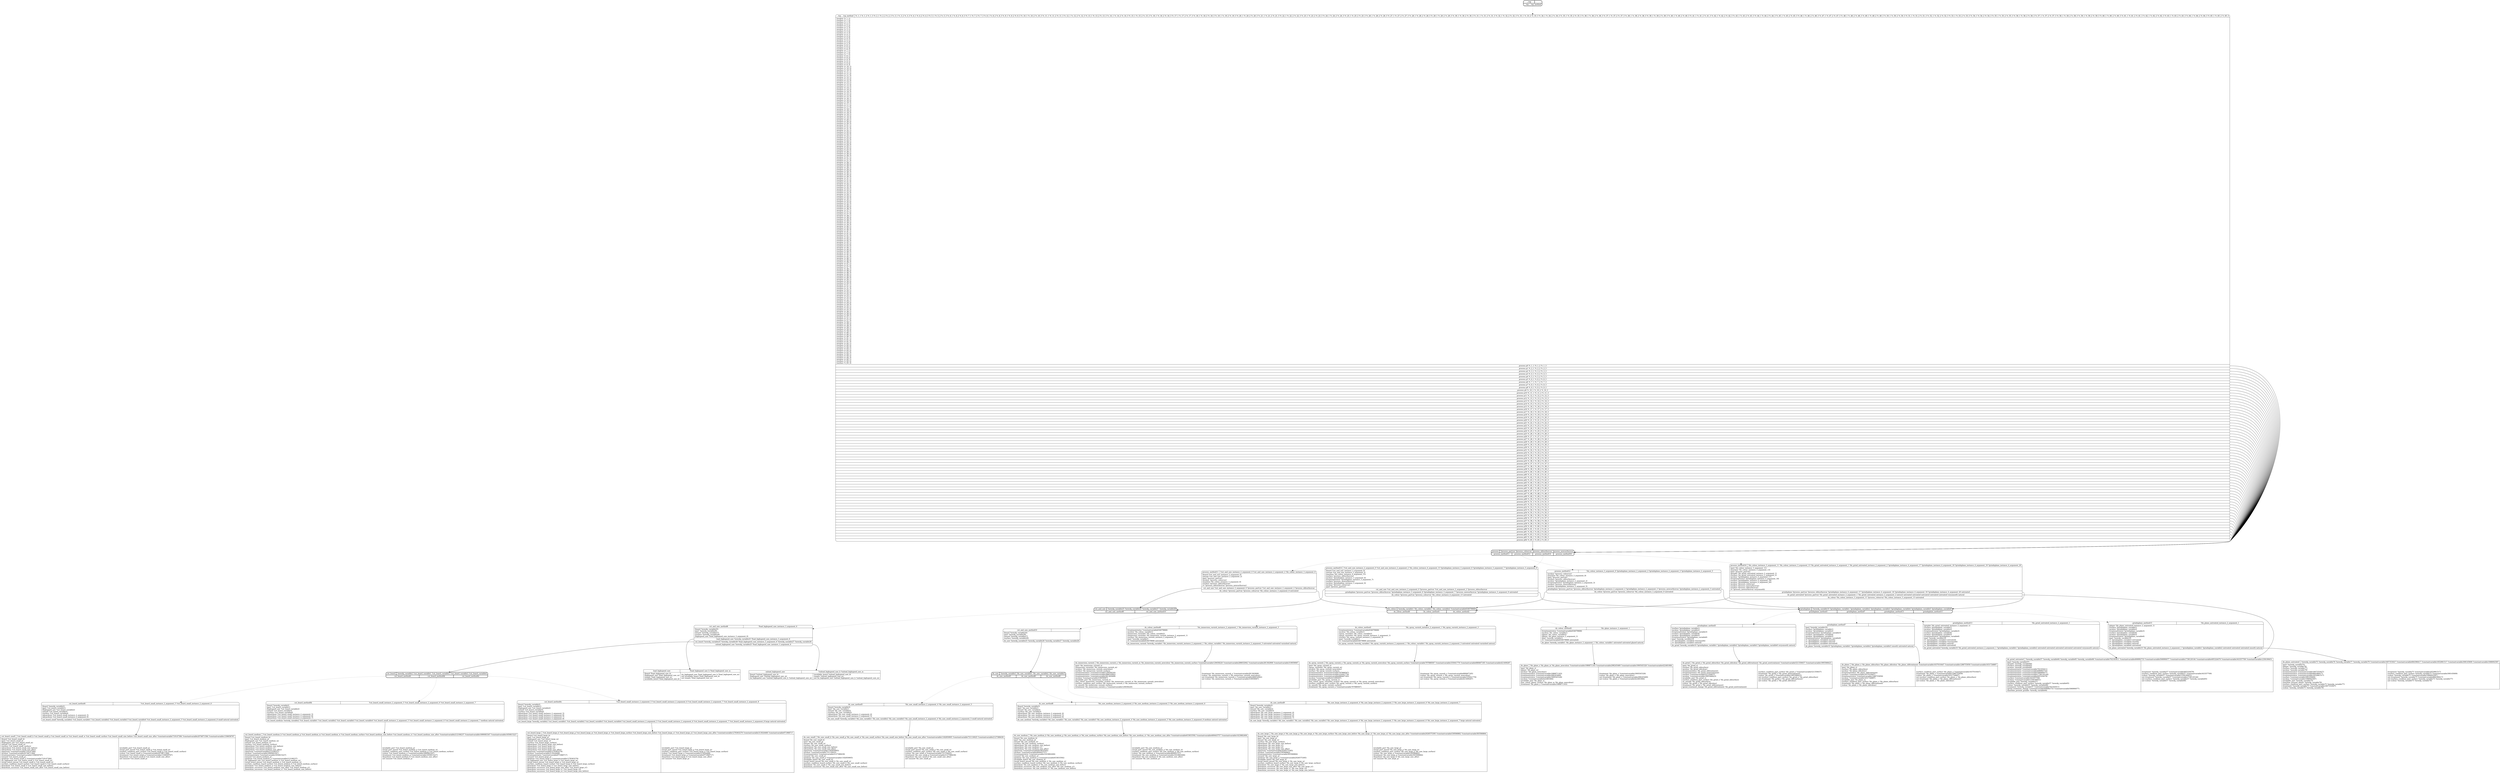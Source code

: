 // Generated by Hype
digraph "woodworking_legal_fewer_htn_groundings" {
  nodesep=1
  ranksep=1
  // Operators
  node [shape=record]
  "cut_board_large" [
    label="{{\N|?cut_board_large_b ?cut_board_large_p ?cut_board_large_m ?cut_board_large_w ?cut_board_large_surface ?cut_board_large_size_before ?cut_board_large_s1 ?cut_board_large_s2 ?cut_board_large_size_after ?constantvariable1278363279 ?constantvariable313024468 ?constantvariable971968717}|{(board ?cut_board_large_b)\l(part ?cut_board_large_p)\l(highspeed_saw ?cut_board_large_m)\l(awood ?cut_board_large_w)\l(surface ?cut_board_large_surface)\l(aboardsize ?cut_board_large_size_before)\l(aboardsize ?cut_board_large_s1)\l(aboardsize ?cut_board_large_s2)\l(aboardsize ?cut_board_large_size_after)\l(apartsize ?constantvariable1278363279)\l(acolour ?constantvariable313024468)\l(treatmentstatus ?constantvariable971968717)\l(unused ?cut_board_large_p)\l(goalsize ?cut_board_large_p ?constantvariable1278363279)\l(in_highspeed_saw ?cut_board_large_b ?cut_board_large_m)\l(wood_board_awood ?cut_board_large_b ?cut_board_large_w)\l(surface_condition_board_surface ?cut_board_large_b ?cut_board_large_surface)\l(boardsize ?cut_board_large_b ?cut_board_large_size_before)\l(boardsize_successor ?cut_board_large_size_after ?cut_board_large_s1)\l(boardsize_successor ?cut_board_large_s1 ?cut_board_large_s2)\l(boardsize_successor ?cut_board_large_s2 ?cut_board_large_size_before)\l|(available_part ?cut_board_large_p)\l(wood_part_awood ?cut_board_large_p ?cut_board_large_w)\l(surface_condition_part_surface ?cut_board_large_p ?cut_board_large_surface)\l(colour ?cut_board_large_p ?constantvariable313024468)\l(treatment ?cut_board_large_p ?constantvariable971968717)\l(boardsize ?cut_board_large_b ?cut_board_large_size_after)\lnot (unused ?cut_board_large_p)\l}}"
  ]
  "cut_board_medium" [
    label="{{\N|?cut_board_medium_b ?cut_board_medium_p ?cut_board_medium_m ?cut_board_medium_w ?cut_board_medium_surface ?cut_board_medium_size_before ?cut_board_medium_s1 ?cut_board_medium_size_after ?constantvariable212106237 ?constantvariable1690083347 ?constantvariable1650815227}|{(board ?cut_board_medium_b)\l(part ?cut_board_medium_p)\l(highspeed_saw ?cut_board_medium_m)\l(awood ?cut_board_medium_w)\l(surface ?cut_board_medium_surface)\l(aboardsize ?cut_board_medium_size_before)\l(aboardsize ?cut_board_medium_s1)\l(aboardsize ?cut_board_medium_size_after)\l(apartsize ?constantvariable212106237)\l(acolour ?constantvariable1690083347)\l(treatmentstatus ?constantvariable1650815227)\l(unused ?cut_board_medium_p)\l(goalsize ?cut_board_medium_p ?constantvariable212106237)\l(in_highspeed_saw ?cut_board_medium_b ?cut_board_medium_m)\l(wood_board_awood ?cut_board_medium_b ?cut_board_medium_w)\l(surface_condition_board_surface ?cut_board_medium_b ?cut_board_medium_surface)\l(boardsize ?cut_board_medium_b ?cut_board_medium_size_before)\l(boardsize_successor ?cut_board_medium_size_after ?cut_board_medium_s1)\l(boardsize_successor ?cut_board_medium_s1 ?cut_board_medium_size_before)\l|(available_part ?cut_board_medium_p)\l(wood_part_awood ?cut_board_medium_p ?cut_board_medium_w)\l(surface_condition_part_surface ?cut_board_medium_p ?cut_board_medium_surface)\l(colour ?cut_board_medium_p ?constantvariable1690083347)\l(treatment ?cut_board_medium_p ?constantvariable1650815227)\l(boardsize ?cut_board_medium_b ?cut_board_medium_size_after)\lnot (unused ?cut_board_medium_p)\l}}"
  ]
  "cut_board_small" [
    label="{{\N|?cut_board_small_b ?cut_board_small_p ?cut_board_small_m ?cut_board_small_w ?cut_board_small_surface ?cut_board_small_size_before ?cut_board_small_size_after ?constantvariable719147384 ?constantvariable2074871584 ?constantvariable1336658767}|{(board ?cut_board_small_b)\l(part ?cut_board_small_p)\l(highspeed_saw ?cut_board_small_m)\l(awood ?cut_board_small_w)\l(surface ?cut_board_small_surface)\l(aboardsize ?cut_board_small_size_before)\l(aboardsize ?cut_board_small_size_after)\l(apartsize ?constantvariable719147384)\l(acolour ?constantvariable2074871584)\l(treatmentstatus ?constantvariable1336658767)\l(unused ?cut_board_small_p)\l(goalsize ?cut_board_small_p ?constantvariable719147384)\l(in_highspeed_saw ?cut_board_small_b ?cut_board_small_m)\l(wood_board_awood ?cut_board_small_b ?cut_board_small_w)\l(surface_condition_board_surface ?cut_board_small_b ?cut_board_small_surface)\l(boardsize ?cut_board_small_b ?cut_board_small_size_before)\l(boardsize_successor ?cut_board_small_size_after ?cut_board_small_size_before)\l|(available_part ?cut_board_small_p)\l(wood_part_awood ?cut_board_small_p ?cut_board_small_w)\l(surface_condition_part_surface ?cut_board_small_p ?cut_board_small_surface)\l(colour ?cut_board_small_p ?constantvariable2074871584)\l(treatment ?cut_board_small_p ?constantvariable1336658767)\l(boardsize ?cut_board_small_b ?cut_board_small_size_after)\lnot (unused ?cut_board_small_p)\l}}"
  ]
  "do_glaze" [
    label="{{\N|?do_glaze_x ?do_glaze_m ?do_glaze_newcolour ?constantvariable1086871163 ?constantvariable298245469 ?constantvariable1900545328 ?constantvariable422481684}|{(part ?do_glaze_x)\l(glazer ?do_glaze_m)\l(acolour ?do_glaze_newcolour)\l(treatmentstatus ?constantvariable1086871163)\l(treatmentstatus ?constantvariable298245469)\l(treatmentstatus ?constantvariable1900545328)\l(acolour ?constantvariable422481684)\l(available_part ?do_glaze_x)\l(has_colour_glazer_acolour ?do_glaze_m ?do_glaze_newcolour)\l(treatment ?do_glaze_x ?constantvariable1086871163)\l|(treatment ?do_glaze_x ?constantvariable1900545328)\l(colour ?do_glaze_x ?do_glaze_newcolour)\lnot (treatment ?do_glaze_x ?constantvariable298245469)\lnot (colour ?do_glaze_x ?constantvariable422481684)\l}}"
  ]
  "do_grind" [
    label="{{\N|?do_grind_x ?do_grind_oldsurface ?do_grind_oldcolour ?do_grind_oldtreatment ?do_grind_newtreatment ?constantvariable521350637 ?constantvariable1995568423}|{(part ?do_grind_x)\l(surface ?do_grind_oldsurface)\l(acolour ?do_grind_oldcolour)\l(treatmentstatus ?do_grind_oldtreatment)\l(treatmentstatus ?do_grind_newtreatment)\l(surface ?constantvariable521350637)\l(acolour ?constantvariable1995568423)\l(available_part ?do_grind_x)\l(surface_condition_part_surface ?do_grind_x ?do_grind_oldsurface)\l(is_smooth ?do_grind_oldsurface)\l(colour ?do_grind_x ?do_grind_oldcolour)\l(treatment ?do_grind_x ?do_grind_oldtreatment)\l(grind_treatment_change ?do_grind_oldtreatment ?do_grind_newtreatment)\l|(surface_condition_part_surface ?do_grind_x ?constantvariable521350637)\l(treatment ?do_grind_x ?do_grind_newtreatment)\l(colour ?do_grind_x ?constantvariable1995568423)\lnot (surface_condition_part_surface ?do_grind_x ?do_grind_oldsurface)\lnot (treatment ?do_grind_x ?do_grind_oldtreatment)\lnot (colour ?do_grind_x ?do_grind_oldcolour)\l}}"
  ]
  "do_grind_untreated" [
    label="{{\N|?newobj_variable57 ?newobj_variable64 ?newobj_variable65 ?newobj_variable66 ?constantvariable702183411 ?constantvariable406992733 ?constantvariable506990077 ?constantvariable1738120144 ?constantvariable495324479 ?constantvariable343357709 ?constantvariable1258199451}|{(part ?newobj_variable57)\l(grinder ?newobj_variable64)\l(surface ?newobj_variable65)\l(acolour ?newobj_variable66)\l(treatmentstatus ?constantvariable702183411)\l(treatmentstatus ?constantvariable406992733)\l(treatmentstatus ?constantvariable506990077)\l(treatmentstatus ?constantvariable1738120144)\l(treatmentstatus ?constantvariable495324479)\l(surface ?constantvariable343357709)\l(acolour ?constantvariable1258199451)\l(available_part ?newobj_variable57)\l(surface_condition_part_surface ?newobj_variable57 ?newobj_variable65)\l(colour ?newobj_variable57 ?newobj_variable66)\l(treatment ?newobj_variable57 ?constantvariable702183411)\l(grind_treatment_change ?constantvariable406992733 ?constantvariable506990077)\l(machine_present_grinder ?newobj_variable64)\l|(treatment ?newobj_variable57 ?constantvariable495324479)\l(surface_condition_part_surface ?newobj_variable57 ?constantvariable343357709)\l(colour ?newobj_variable57 ?constantvariable1258199451)\lnot (treatment ?newobj_variable57 ?constantvariable1738120144)\lnot (surface_condition_part_surface ?newobj_variable57 ?newobj_variable65)\lnot (colour ?newobj_variable57 ?newobj_variable66)\l}}"
  ]
  "do_immersion_varnish" [
    label="{{\N|?do_immersion_varnish_x ?do_immersion_varnish_m ?do_immersion_varnish_newcolour ?do_immersion_varnish_surface ?constantvariable129458220 ?constantvariable286632942 ?constantvariable281362908 ?constantvariable319059067}|{(part ?do_immersion_varnish_x)\l(immersion_varnisher ?do_immersion_varnish_m)\l(acolour ?do_immersion_varnish_newcolour)\l(surface ?do_immersion_varnish_surface)\l(treatmentstatus ?constantvariable129458220)\l(treatmentstatus ?constantvariable286632942)\l(treatmentstatus ?constantvariable281362908)\l(acolour ?constantvariable319059067)\l(available_part ?do_immersion_varnish_x)\l(has_colour_immersion_varnisher_acolour ?do_immersion_varnish_m ?do_immersion_varnish_newcolour)\l(surface_condition_part_surface ?do_immersion_varnish_x ?do_immersion_varnish_surface)\l(is_smooth ?do_immersion_varnish_surface)\l(treatment ?do_immersion_varnish_x ?constantvariable129458220)\l|(treatment ?do_immersion_varnish_x ?constantvariable281362908)\l(colour ?do_immersion_varnish_x ?do_immersion_varnish_newcolour)\lnot (treatment ?do_immersion_varnish_x ?constantvariable286632942)\lnot (colour ?do_immersion_varnish_x ?constantvariable319059067)\l}}"
  ]
  "do_plane" [
    label="{{\N|?do_plane_x ?do_plane_oldsurface ?do_plane_oldcolour ?do_plane_oldtreatment ?constantvariable1637010447 ?constantvariable1288755959 ?constantvariable1631726897}|{(part ?do_plane_x)\l(surface ?do_plane_oldsurface)\l(acolour ?do_plane_oldcolour)\l(treatmentstatus ?do_plane_oldtreatment)\l(surface ?constantvariable1637010447)\l(treatmentstatus ?constantvariable1288755959)\l(acolour ?constantvariable1631726897)\l(available_part ?do_plane_x)\l(surface_condition_part_surface ?do_plane_x ?do_plane_oldsurface)\l(treatment ?do_plane_x ?do_plane_oldtreatment)\l(colour ?do_plane_x ?do_plane_oldcolour)\l|(surface_condition_part_surface ?do_plane_x ?constantvariable1637010447)\l(treatment ?do_plane_x ?constantvariable1288755959)\l(colour ?do_plane_x ?constantvariable1631726897)\lnot (surface_condition_part_surface ?do_plane_x ?do_plane_oldsurface)\lnot (treatment ?do_plane_x ?do_plane_oldtreatment)\lnot (colour ?do_plane_x ?do_plane_oldcolour)\l}}"
  ]
  "do_plane_untreated" [
    label="{{\N|?newobj_variable75 ?newobj_variable76 ?newobj_variable77 ?newobj_variable79 ?constantvariable1607353027 ?constantvariable684396417 ?constantvariable1652981517 ?constantvariable308145609 ?constantvariable1068002587}|{(part ?newobj_variable75)\l(planer ?newobj_variable76)\l(surface ?newobj_variable77)\l(acolour ?newobj_variable79)\l(treatmentstatus ?constantvariable1607353027)\l(treatmentstatus ?constantvariable684396417)\l(treatmentstatus ?constantvariable1652981517)\l(surface ?constantvariable308145609)\l(acolour ?constantvariable1068002587)\l(available_part ?newobj_variable75)\l(machine_present_planer ?newobj_variable76)\l(surface_condition_part_surface ?newobj_variable75 ?newobj_variable77)\l(treatment ?newobj_variable75 ?constantvariable1607353027)\l(colour ?newobj_variable75 ?newobj_variable79)\l|(treatment ?newobj_variable75 ?constantvariable1652981517)\l(surface_condition_part_surface ?newobj_variable75 ?constantvariable308145609)\l(colour ?newobj_variable75 ?constantvariable1068002587)\lnot (treatment ?newobj_variable75 ?constantvariable684396417)\lnot (surface_condition_part_surface ?newobj_variable75 ?newobj_variable77)\lnot (colour ?newobj_variable75 ?newobj_variable79)\l}}"
  ]
  "do_saw_large" [
    label="{{\N|?do_saw_large_b ?do_saw_large_p ?do_saw_large_w ?do_saw_large_surface ?do_saw_large_size_before ?do_saw_large_s1 ?do_saw_large_s2 ?do_saw_large_size_after ?constantvariable2026575395 ?constantvariable539566862 ?constantvariable583566864}|{(board ?do_saw_large_b)\l(part ?do_saw_large_p)\l(awood ?do_saw_large_w)\l(surface ?do_saw_large_surface)\l(aboardsize ?do_saw_large_size_before)\l(aboardsize ?do_saw_large_s1)\l(aboardsize ?do_saw_large_s2)\l(aboardsize ?do_saw_large_size_after)\l(apartsize ?constantvariable2026575395)\l(acolour ?constantvariable539566862)\l(treatmentstatus ?constantvariable583566864)\l(unused ?do_saw_large_p)\l(goalsize ?do_saw_large_p ?constantvariable2026575395)\l(available_board ?do_saw_large_b)\l(wood_board_awood ?do_saw_large_b ?do_saw_large_w)\l(surface_condition_board_surface ?do_saw_large_b ?do_saw_large_surface)\l(boardsize ?do_saw_large_b ?do_saw_large_size_before)\l(boardsize_successor ?do_saw_large_size_after ?do_saw_large_s1)\l(boardsize_successor ?do_saw_large_s1 ?do_saw_large_s2)\l(boardsize_successor ?do_saw_large_s2 ?do_saw_large_size_before)\l|(available_part ?do_saw_large_p)\l(wood_part_awood ?do_saw_large_p ?do_saw_large_w)\l(surface_condition_part_surface ?do_saw_large_p ?do_saw_large_surface)\l(colour ?do_saw_large_p ?constantvariable539566862)\l(treatment ?do_saw_large_p ?constantvariable583566864)\l(boardsize ?do_saw_large_b ?do_saw_large_size_after)\lnot (unused ?do_saw_large_p)\l}}"
  ]
  "do_saw_medium" [
    label="{{\N|?do_saw_medium_b ?do_saw_medium_p ?do_saw_medium_w ?do_saw_medium_surface ?do_saw_medium_size_before ?do_saw_medium_s1 ?do_saw_medium_size_after ?constantvariable633833592 ?constantvariable469443757 ?constantvariable1023882406}|{(board ?do_saw_medium_b)\l(part ?do_saw_medium_p)\l(awood ?do_saw_medium_w)\l(surface ?do_saw_medium_surface)\l(aboardsize ?do_saw_medium_size_before)\l(aboardsize ?do_saw_medium_s1)\l(aboardsize ?do_saw_medium_size_after)\l(apartsize ?constantvariable633833592)\l(acolour ?constantvariable469443757)\l(treatmentstatus ?constantvariable1023882406)\l(unused ?do_saw_medium_p)\l(goalsize ?do_saw_medium_p ?constantvariable633833592)\l(available_board ?do_saw_medium_b)\l(wood_board_awood ?do_saw_medium_b ?do_saw_medium_w)\l(surface_condition_board_surface ?do_saw_medium_b ?do_saw_medium_surface)\l(boardsize ?do_saw_medium_b ?do_saw_medium_size_before)\l(boardsize_successor ?do_saw_medium_size_after ?do_saw_medium_s1)\l(boardsize_successor ?do_saw_medium_s1 ?do_saw_medium_size_before)\l|(available_part ?do_saw_medium_p)\l(wood_part_awood ?do_saw_medium_p ?do_saw_medium_w)\l(surface_condition_part_surface ?do_saw_medium_p ?do_saw_medium_surface)\l(colour ?do_saw_medium_p ?constantvariable469443757)\l(treatment ?do_saw_medium_p ?constantvariable1023882406)\l(boardsize ?do_saw_medium_b ?do_saw_medium_size_after)\lnot (unused ?do_saw_medium_p)\l}}"
  ]
  "do_saw_small" [
    label="{{\N|?do_saw_small_b ?do_saw_small_p ?do_saw_small_w ?do_saw_small_surface ?do_saw_small_size_before ?do_saw_small_size_after ?constantvariable1182850905 ?constantvariable731116025 ?constantvariable2127388439}|{(board ?do_saw_small_b)\l(part ?do_saw_small_p)\l(awood ?do_saw_small_w)\l(surface ?do_saw_small_surface)\l(aboardsize ?do_saw_small_size_before)\l(aboardsize ?do_saw_small_size_after)\l(apartsize ?constantvariable1182850905)\l(acolour ?constantvariable731116025)\l(treatmentstatus ?constantvariable2127388439)\l(unused ?do_saw_small_p)\l(goalsize ?do_saw_small_p ?constantvariable1182850905)\l(available_board ?do_saw_small_b)\l(wood_board_awood ?do_saw_small_b ?do_saw_small_w)\l(surface_condition_board_surface ?do_saw_small_b ?do_saw_small_surface)\l(boardsize ?do_saw_small_b ?do_saw_small_size_before)\l(boardsize_successor ?do_saw_small_size_after ?do_saw_small_size_before)\l|(available_part ?do_saw_small_p)\l(wood_part_awood ?do_saw_small_p ?do_saw_small_w)\l(surface_condition_part_surface ?do_saw_small_p ?do_saw_small_surface)\l(colour ?do_saw_small_p ?constantvariable731116025)\l(treatment ?do_saw_small_p ?constantvariable2127388439)\l(boardsize ?do_saw_small_b ?do_saw_small_size_after)\lnot (unused ?do_saw_small_p)\l}}"
  ]
  "do_spray_varnish" [
    label="{{\N|?do_spray_varnish_x ?do_spray_varnish_m ?do_spray_varnish_newcolour ?do_spray_varnish_surface ?constantvariable797888567 ?constantvariable335041779 ?constantvariable688467185 ?constantvariable421409287}|{(part ?do_spray_varnish_x)\l(spray_varnisher ?do_spray_varnish_m)\l(acolour ?do_spray_varnish_newcolour)\l(surface ?do_spray_varnish_surface)\l(treatmentstatus ?constantvariable797888567)\l(treatmentstatus ?constantvariable335041779)\l(treatmentstatus ?constantvariable688467185)\l(acolour ?constantvariable421409287)\l(available_part ?do_spray_varnish_x)\l(has_colour_spray_varnisher_acolour ?do_spray_varnish_m ?do_spray_varnish_newcolour)\l(surface_condition_part_surface ?do_spray_varnish_x ?do_spray_varnish_surface)\l(is_smooth ?do_spray_varnish_surface)\l(treatment ?do_spray_varnish_x ?constantvariable797888567)\l|(treatment ?do_spray_varnish_x ?constantvariable688467185)\l(colour ?do_spray_varnish_x ?do_spray_varnish_newcolour)\lnot (treatment ?do_spray_varnish_x ?constantvariable335041779)\lnot (colour ?do_spray_varnish_x ?constantvariable421409287)\l}}"
  ]
  "load_highspeed_saw" [
    label="{{\N|?load_highspeed_saw_b ?load_highspeed_saw_m}|{(board ?load_highspeed_saw_b)\l(highspeed_saw ?load_highspeed_saw_m)\l(empty ?load_highspeed_saw_m)\l(available_board ?load_highspeed_saw_b)\l|(in_highspeed_saw ?load_highspeed_saw_b ?load_highspeed_saw_m)\lnot (available_board ?load_highspeed_saw_b)\lnot (empty ?load_highspeed_saw_m)\l}}"
  ]
  "unload_highspeed_saw" [
    label="{{\N|?unload_highspeed_saw_b ?unload_highspeed_saw_m}|{(board ?unload_highspeed_saw_b)\l(highspeed_saw ?unload_highspeed_saw_m)\l(in_highspeed_saw ?unload_highspeed_saw_b ?unload_highspeed_saw_m)\l|(available_board ?unload_highspeed_saw_b)\l(empty ?unload_highspeed_saw_m)\lnot (in_highspeed_saw ?unload_highspeed_saw_b ?unload_highspeed_saw_m)\l}}"
  ]
  // Methods
  node [shape=Mrecord]
  "cut_and_saw" [
    style=bold
    label="{{\N|?newobj_variable25 ?newobj_variable26 ?newobj_variable27 ?newobj_variable28}|{<0>cut_and_saw_method6|<1>cut_and_saw_method10}}"
  ]
  "cut_and_saw_method6" [
    label="{{\N|?load_highspeed_saw_instance_3_argument_6}|(board ?newobj_variable25)\l(part ?newobj_variable26)\l(awood ?newobj_variable27)\l(surface ?newobj_variable28)\l(highspeed_saw ?load_highspeed_saw_instance_3_argument_6)\l|<0>load_highspeed_saw ?newobj_variable25 ?load_highspeed_saw_instance_3_argument_6|<1>cut_board ?newobj_variable25 ?newobj_variable26 ?load_highspeed_saw_instance_3_argument_6 ?newobj_variable27 ?newobj_variable28|<2>unload_highspeed_saw ?newobj_variable25 ?load_highspeed_saw_instance_3_argument_6}"
  ]
  "cut_and_saw":0 -> "cut_and_saw_method6" [style=dotted]
  "cut_and_saw_method6":0 -> "load_highspeed_saw"
  "cut_and_saw_method6":1 -> "cut_board"
  "cut_and_saw_method6":2 -> "unload_highspeed_saw"
  "cut_and_saw_method10" [
    label="{{\N|}|(board ?newobj_variable25)\l(part ?newobj_variable26)\l(awood ?newobj_variable27)\l(surface ?newobj_variable28)\l|<0>do_saw ?newobj_variable25 ?newobj_variable26 ?newobj_variable27 ?newobj_variable28}"
  ]
  "cut_and_saw":1 -> "cut_and_saw_method10" [style=dotted]
  "cut_and_saw_method10":0 -> "do_saw"
  "cut_board" [
    style=bold
    label="{{\N|?newobj_variable2 ?cut_board_variable1 ?cut_board_variable2 ?cut_board_variable3 ?cut_board_variable4}|{<0>cut_board_method4|<1>cut_board_method4b|<2>cut_board_method4c}}"
  ]
  "cut_board_method4" [
    label="{{\N|?cut_board_small_instance_2_argument_5 ?cut_board_small_instance_2_argument_6}|(board ?newobj_variable2)\l(part ?cut_board_variable1)\l(highspeed_saw ?cut_board_variable2)\l(awood ?cut_board_variable3)\l(surface ?cut_board_variable4)\l(aboardsize ?cut_board_small_instance_2_argument_5)\l(aboardsize ?cut_board_small_instance_2_argument_6)\l|<0>cut_board_small ?newobj_variable2 ?cut_board_variable1 ?cut_board_variable2 ?cut_board_variable3 ?cut_board_variable4 ?cut_board_small_instance_2_argument_5 ?cut_board_small_instance_2_argument_6 small natural untreated}"
  ]
  "cut_board":0 -> "cut_board_method4" [style=dotted]
  "cut_board_method4":0 -> "cut_board_small"
  "cut_board_method4b" [
    label="{{\N|?cut_board_small_instance_2_argument_5 ?cut_board_small_instance_2_argument_6 ?cut_board_small_instance_2_argument_7}|(board ?newobj_variable2)\l(part ?cut_board_variable1)\l(highspeed_saw ?cut_board_variable2)\l(awood ?cut_board_variable3)\l(surface ?cut_board_variable4)\l(aboardsize ?cut_board_small_instance_2_argument_5)\l(aboardsize ?cut_board_small_instance_2_argument_6)\l(aboardsize ?cut_board_small_instance_2_argument_7)\l|<0>cut_board_medium ?newobj_variable2 ?cut_board_variable1 ?cut_board_variable2 ?cut_board_variable3 ?cut_board_variable4 ?cut_board_small_instance_2_argument_5 ?cut_board_small_instance_2_argument_6 ?cut_board_small_instance_2_argument_7 medium natural untreated}"
  ]
  "cut_board":1 -> "cut_board_method4b" [style=dotted]
  "cut_board_method4b":0 -> "cut_board_medium"
  "cut_board_method4c" [
    label="{{\N|?cut_board_small_instance_2_argument_5 ?cut_board_small_instance_2_argument_6 ?cut_board_small_instance_2_argument_7 ?cut_board_small_instance_2_argument_8}|(board ?newobj_variable2)\l(part ?cut_board_variable1)\l(highspeed_saw ?cut_board_variable2)\l(awood ?cut_board_variable3)\l(surface ?cut_board_variable4)\l(aboardsize ?cut_board_small_instance_2_argument_5)\l(aboardsize ?cut_board_small_instance_2_argument_6)\l(aboardsize ?cut_board_small_instance_2_argument_7)\l(aboardsize ?cut_board_small_instance_2_argument_8)\l|<0>cut_board_large ?newobj_variable2 ?cut_board_variable1 ?cut_board_variable2 ?cut_board_variable3 ?cut_board_variable4 ?cut_board_small_instance_2_argument_5 ?cut_board_small_instance_2_argument_6 ?cut_board_small_instance_2_argument_7 ?cut_board_small_instance_2_argument_8 large natural untreated}"
  ]
  "cut_board":2 -> "cut_board_method4c" [style=dotted]
  "cut_board_method4c":0 -> "cut_board_large"
  "do_colour" [
    style=bold
    label="{{\N|?newobj_variable1 ?do_colour_variable1 ?do_colour_variable2 ?constantvariable634079668}|{<0>do_colour_method0|<1>do_colour_method1|<2>do_colour_method2}}"
  ]
  "do_colour_method0" [
    label="{{\N|?do_immersion_varnish_instance_2_argument_1 ?do_immersion_varnish_instance_2_argument_3}|(treatmentstatus ?constantvariable634079668)\l(acolour ?do_colour_variable1)\l(immersion_varnisher ?do_colour_variable2)\l(immersion_varnisher ?do_immersion_varnish_instance_2_argument_1)\l(surface ?do_immersion_varnish_instance_2_argument_3)\l(part ?newobj_variable1)\l(= ?constantvariable634079668 untreated)\l|<0>do_immersion_varnish ?newobj_variable1 ?do_immersion_varnish_instance_2_argument_1 ?do_colour_variable1 ?do_immersion_varnish_instance_2_argument_3 untreated untreated varnished natural}"
  ]
  "do_colour":0 -> "do_colour_method0" [style=dotted]
  "do_colour_method0":0 -> "do_immersion_varnish"
  "do_colour_method1" [
    label="{{\N|?do_spray_varnish_instance_2_argument_1 ?do_spray_varnish_instance_2_argument_3}|(treatmentstatus ?constantvariable634079668)\l(acolour ?do_colour_variable1)\l(spray_varnisher ?do_colour_variable2)\l(spray_varnisher ?do_spray_varnish_instance_2_argument_1)\l(surface ?do_spray_varnish_instance_2_argument_3)\l(part ?newobj_variable1)\l(= ?constantvariable634079668 untreated)\l|<0>do_spray_varnish ?newobj_variable1 ?do_spray_varnish_instance_2_argument_1 ?do_colour_variable1 ?do_spray_varnish_instance_2_argument_3 untreated untreated varnished natural}"
  ]
  "do_colour":1 -> "do_colour_method1" [style=dotted]
  "do_colour_method1":0 -> "do_spray_varnish"
  "do_colour_method2" [
    label="{{\N|?do_glaze_instance_2_argument_1}|(treatmentstatus ?constantvariable634079668)\l(acolour ?do_colour_variable1)\l(glazer ?do_colour_variable2)\l(glazer ?do_glaze_instance_2_argument_1)\l(part ?newobj_variable1)\l(= ?constantvariable634079668 untreated)\l|<0>do_glaze ?newobj_variable1 ?do_glaze_instance_2_argument_1 ?do_colour_variable1 untreated untreated glazed natural}"
  ]
  "do_colour":2 -> "do_colour_method2" [style=dotted]
  "do_colour_method2":0 -> "do_glaze"
  "do_saw" [
    style=bold
    label="{{\N|?newobj_variable3 ?do_saw_variable1 ?do_saw_variable2 ?do_saw_variable3}|{<0>do_saw_method5|<1>do_saw_method8|<2>do_saw_method9}}"
  ]
  "do_saw_method5" [
    label="{{\N|?do_saw_small_instance_2_argument_4 ?do_saw_small_instance_2_argument_5}|(board ?newobj_variable3)\l(part ?do_saw_variable1)\l(awood ?do_saw_variable2)\l(surface ?do_saw_variable3)\l(aboardsize ?do_saw_small_instance_2_argument_4)\l(aboardsize ?do_saw_small_instance_2_argument_5)\l|<0>do_saw_small ?newobj_variable3 ?do_saw_variable1 ?do_saw_variable2 ?do_saw_variable3 ?do_saw_small_instance_2_argument_4 ?do_saw_small_instance_2_argument_5 small natural untreated}"
  ]
  "do_saw":0 -> "do_saw_method5" [style=dotted]
  "do_saw_method5":0 -> "do_saw_small"
  "do_saw_method8" [
    label="{{\N|?do_saw_medium_instance_2_argument_4 ?do_saw_medium_instance_2_argument_5 ?do_saw_medium_instance_2_argument_6}|(board ?newobj_variable3)\l(part ?do_saw_variable1)\l(awood ?do_saw_variable2)\l(surface ?do_saw_variable3)\l(aboardsize ?do_saw_medium_instance_2_argument_4)\l(aboardsize ?do_saw_medium_instance_2_argument_5)\l(aboardsize ?do_saw_medium_instance_2_argument_6)\l|<0>do_saw_medium ?newobj_variable3 ?do_saw_variable1 ?do_saw_variable2 ?do_saw_variable3 ?do_saw_medium_instance_2_argument_4 ?do_saw_medium_instance_2_argument_5 ?do_saw_medium_instance_2_argument_6 medium natural untreated}"
  ]
  "do_saw":1 -> "do_saw_method8" [style=dotted]
  "do_saw_method8":0 -> "do_saw_medium"
  "do_saw_method9" [
    label="{{\N|?do_saw_large_instance_2_argument_4 ?do_saw_large_instance_2_argument_5 ?do_saw_large_instance_2_argument_6 ?do_saw_large_instance_2_argument_7}|(board ?newobj_variable3)\l(part ?do_saw_variable1)\l(awood ?do_saw_variable2)\l(surface ?do_saw_variable3)\l(aboardsize ?do_saw_large_instance_2_argument_4)\l(aboardsize ?do_saw_large_instance_2_argument_5)\l(aboardsize ?do_saw_large_instance_2_argument_6)\l(aboardsize ?do_saw_large_instance_2_argument_7)\l|<0>do_saw_large ?newobj_variable3 ?do_saw_variable1 ?do_saw_variable2 ?do_saw_variable3 ?do_saw_large_instance_2_argument_4 ?do_saw_large_instance_2_argument_5 ?do_saw_large_instance_2_argument_6 ?do_saw_large_instance_2_argument_7 large natural untreated}"
  ]
  "do_saw":2 -> "do_saw_method9" [style=dotted]
  "do_saw_method9":0 -> "do_saw_large"
  "grindnplane" [
    style=bold
    label="{{\N|?newobj_variable10 ?grindnplane_variable1 ?grindnplane_variable2 ?grindnplane_variable3 ?grindnplane_variable4 ?grindnplane_variable5 ?grindnplane_variable6}|{<0>grindnplane_method3|<1>grindnplane_method7|<2>grindnplane_method13|<3>grindnplane_method15}}"
  ]
  "grindnplane_method3" [
    label="{{\N|}|(surface ?grindnplane_variable1)\l(acolour ?grindnplane_variable2)\l(treatmentstatus ?grindnplane_variable3)\l(surface ?grindnplane_variable4)\l(acolour ?grindnplane_variable5)\l(treatmentstatus ?grindnplane_variable6)\l(part ?newobj_variable10)\l(= ?grindnplane_variable4 verysmooth)\l(= ?grindnplane_variable5 natural)\l|<0>do_grind ?newobj_variable10 ?grindnplane_variable1 ?grindnplane_variable2 ?grindnplane_variable3 ?grindnplane_variable6 verysmooth natural}"
  ]
  "grindnplane":0 -> "grindnplane_method3" [style=dotted]
  "grindnplane_method3":0 -> "do_grind"
  "grindnplane_method7" [
    label="{{\N|}|(part ?newobj_variable10)\l(surface ?grindnplane_variable1)\l(acolour ?grindnplane_variable2)\l(treatmentstatus ?grindnplane_variable3)\l(surface ?grindnplane_variable4)\l(acolour ?grindnplane_variable5)\l(treatmentstatus ?grindnplane_variable6)\l(= ?grindnplane_variable4 smooth)\l(= ?grindnplane_variable5 natural)\l(= ?grindnplane_variable6 untreated)\l|<0>do_plane ?newobj_variable10 ?grindnplane_variable1 ?grindnplane_variable2 ?grindnplane_variable3 smooth untreated natural}"
  ]
  "grindnplane":1 -> "grindnplane_method7" [style=dotted]
  "grindnplane_method7":0 -> "do_plane"
  "grindnplane_method13" [
    label="{{\N|?do_grind_untreated_instance_2_argument_1}|(grinder ?do_grind_untreated_instance_2_argument_1)\l(surface ?grindnplane_variable1)\l(acolour ?grindnplane_variable2)\l(treatmentstatus ?grindnplane_variable3)\l(surface ?grindnplane_variable4)\l(acolour ?grindnplane_variable5)\l(treatmentstatus ?grindnplane_variable6)\l(part ?newobj_variable10)\l(= ?grindnplane_variable3 untreated)\l(= ?grindnplane_variable4 verysmooth)\l(= ?grindnplane_variable5 natural)\l(= ?grindnplane_variable6 untreated)\l|<0>do_grind_untreated ?newobj_variable10 ?do_grind_untreated_instance_2_argument_1 ?grindnplane_variable1 ?grindnplane_variable2 untreated untreated untreated untreated untreated verysmooth natural}"
  ]
  "grindnplane":2 -> "grindnplane_method13" [style=dotted]
  "grindnplane_method13":0 -> "do_grind_untreated"
  "grindnplane_method15" [
    label="{{\N|?do_plane_untreated_instance_2_argument_1}|(planer ?do_plane_untreated_instance_2_argument_1)\l(surface ?grindnplane_variable1)\l(acolour ?grindnplane_variable2)\l(treatmentstatus ?grindnplane_variable3)\l(surface ?grindnplane_variable4)\l(acolour ?grindnplane_variable5)\l(treatmentstatus ?grindnplane_variable6)\l(part ?newobj_variable10)\l(= ?grindnplane_variable3 untreated)\l(= ?grindnplane_variable4 smooth)\l(= ?grindnplane_variable5 natural)\l(= ?grindnplane_variable6 untreated)\l|<0>do_plane_untreated ?newobj_variable10 ?do_plane_untreated_instance_2_argument_1 ?grindnplane_variable1 ?grindnplane_variable2 untreated untreated untreated smooth natural}"
  ]
  "grindnplane":3 -> "grindnplane_method15" [style=dotted]
  "grindnplane_method15":0 -> "do_plane_untreated"
  "process" [
    style=bold
    label="{{\N|?process_partvar ?process_colourvar ?process_oldsurfacevar ?process_newsurfacevar}|{<0>process_method11|<1>process_method12|<2>process_method14|<3>process_method16}}"
  ]
  "process_method11" [
    label="{{\N|?cut_and_saw_instance_2_argument_0 ?cut_and_saw_instance_2_argument_2 ?do_colour_instance_3_argument_6}|(board ?cut_and_saw_instance_2_argument_0)\l(awood ?cut_and_saw_instance_2_argument_2)\l(part ?process_partvar)\l(acolour ?process_colourvar)\l(machine ?do_colour_instance_3_argument_6)\l(surface ?process_oldsurfacevar)\l(= ?process_oldsurfacevar ?process_newsurfacevar)\l|<0>cut_and_saw ?cut_and_saw_instance_2_argument_0 ?process_partvar ?cut_and_saw_instance_2_argument_2 ?process_oldsurfacevar|<1>do_colour ?process_partvar ?process_colourvar ?do_colour_instance_3_argument_6 untreated}"
  ]
  "process":0 -> "process_method11" [style=dotted]
  "process_method11":0 -> "cut_and_saw"
  "process_method11":1 -> "do_colour"
  "process_method12" [
    label="{{\N|?do_colour_instance_3_argument_9 ?grindnplane_instance_2_argument_2 ?grindnplane_instance_2_argument_3 ?grindnplane_instance_2_argument_5}|(acolour ?process_colourvar)\l(machine ?do_colour_instance_3_argument_9)\l(part ?process_partvar)\l(surface ?process_oldsurfacevar)\l(acolour ?grindnplane_instance_2_argument_2)\l(treatmentstatus ?grindnplane_instance_2_argument_3)\l(surface ?process_newsurfacevar)\l(acolour ?grindnplane_instance_2_argument_5)\l|<0>grindnplane ?process_partvar ?process_oldsurfacevar ?grindnplane_instance_2_argument_2 ?grindnplane_instance_2_argument_3 ?process_newsurfacevar ?grindnplane_instance_2_argument_5 untreated|<1>do_colour ?process_partvar ?process_colourvar ?do_colour_instance_3_argument_9 untreated}"
  ]
  "process":1 -> "process_method12" [style=dotted]
  "process_method12":0 -> "grindnplane"
  "process_method12":1 -> "do_colour"
  "process_method14" [
    label="{{\N|?cut_and_saw_instance_2_argument_0 ?cut_and_saw_instance_2_argument_2 ?do_colour_instance_4_argument_13 ?grindnplane_instance_3_argument_6 ?grindnplane_instance_3_argument_7 ?grindnplane_instance_3_argument_9}|(board ?cut_and_saw_instance_2_argument_0)\l(awood ?cut_and_saw_instance_2_argument_2)\l(machine ?do_colour_instance_4_argument_13)\l(surface ?process_oldsurfacevar)\l(acolour ?grindnplane_instance_3_argument_6)\l(treatmentstatus ?grindnplane_instance_3_argument_7)\l(surface ?process_newsurfacevar)\l(acolour ?grindnplane_instance_3_argument_9)\l(acolour ?process_colourvar)\l(part ?process_partvar)\l|<0>cut_and_saw ?cut_and_saw_instance_2_argument_0 ?process_partvar ?cut_and_saw_instance_2_argument_2 ?process_oldsurfacevar|<1>grindnplane ?process_partvar ?process_oldsurfacevar ?grindnplane_instance_3_argument_6 ?grindnplane_instance_3_argument_7 ?process_newsurfacevar ?grindnplane_instance_3_argument_9 untreated|<2>do_colour ?process_partvar ?process_colourvar ?do_colour_instance_4_argument_13 untreated}"
  ]
  "process":2 -> "process_method14" [style=dotted]
  "process_method14":0 -> "cut_and_saw"
  "process_method14":1 -> "grindnplane"
  "process_method14":2 -> "do_colour"
  "process_method16" [
    label="{{\N|?do_colour_instance_3_argument_11 ?do_colour_instance_3_argument_13 ?do_grind_untreated_instance_2_argument_1 ?do_grind_untreated_instance_2_argument_2 ?grindnplane_instance_4_argument_17 ?grindnplane_instance_4_argument_18 ?grindnplane_instance_4_argument_19 ?grindnplane_instance_4_argument_20}|(part ?do_colour_instance_3_argument_11)\l(machine ?do_colour_instance_3_argument_13)\l(part ?process_partvar)\l(grinder ?do_grind_untreated_instance_2_argument_1)\l(surface ?do_grind_untreated_instance_2_argument_2)\l(acolour ?grindnplane_instance_4_argument_17)\l(treatmentstatus ?grindnplane_instance_4_argument_18)\l(surface ?grindnplane_instance_4_argument_19)\l(acolour ?grindnplane_instance_4_argument_20)\l(acolour ?process_colourvar)\l(surface ?process_newsurfacevar)\l(surface ?process_oldsurfacevar)\l(= ?process_newsurfacevar verysmooth)\l|<0>grindnplane ?process_partvar ?process_oldsurfacevar ?grindnplane_instance_4_argument_17 ?grindnplane_instance_4_argument_18 ?grindnplane_instance_4_argument_19 ?grindnplane_instance_4_argument_20 untreated|<1>do_grind_untreated ?process_partvar ?do_grind_untreated_instance_2_argument_1 ?do_grind_untreated_instance_2_argument_2 natural untreated untreated untreated untreated untreated verysmooth natural|<2>do_colour ?do_colour_instance_3_argument_11 ?process_colourvar ?do_colour_instance_3_argument_13 untreated}"
  ]
  "process":3 -> "process_method16" [style=dotted]
  "process_method16":0 -> "grindnplane"
  "process_method16":1 -> "do_grind_untreated"
  "process_method16":2 -> "do_colour"
  "__top" [
    style=bold
    label="{{\N|}|{<0>__top___top_method}}"
  ]
  "__top___top_method" [
    label="{{\N|?v_1_1 ?v_1_2 ?v_1_3 ?v_2_1 ?v_2_2 ?v_2_3 ?v_3_1 ?v_3_2 ?v_3_3 ?v_4_1 ?v_4_2 ?v_4_3 ?v_5_1 ?v_5_2 ?v_5_3 ?v_6_1 ?v_6_2 ?v_6_3 ?v_7_1 ?v_7_2 ?v_7_3 ?v_8_1 ?v_8_2 ?v_8_3 ?v_9_1 ?v_9_2 ?v_9_3 ?v_10_1 ?v_10_2 ?v_10_3 ?v_11_1 ?v_11_2 ?v_11_3 ?v_12_1 ?v_12_2 ?v_12_3 ?v_13_1 ?v_13_2 ?v_13_3 ?v_14_1 ?v_14_2 ?v_14_3 ?v_15_1 ?v_15_2 ?v_15_3 ?v_16_1 ?v_16_2 ?v_16_3 ?v_17_1 ?v_17_2 ?v_17_3 ?v_18_1 ?v_18_2 ?v_18_3 ?v_19_1 ?v_19_2 ?v_19_3 ?v_20_1 ?v_20_2 ?v_20_3 ?v_21_1 ?v_21_2 ?v_21_3 ?v_22_1 ?v_22_2 ?v_22_3 ?v_23_1 ?v_23_2 ?v_23_3 ?v_24_1 ?v_24_2 ?v_24_3 ?v_25_1 ?v_25_2 ?v_25_3 ?v_26_1 ?v_26_2 ?v_26_3 ?v_27_1 ?v_27_2 ?v_27_3 ?v_28_1 ?v_28_2 ?v_28_3 ?v_29_1 ?v_29_2 ?v_29_3 ?v_30_1 ?v_30_2 ?v_30_3 ?v_31_1 ?v_31_2 ?v_31_3 ?v_32_1 ?v_32_2 ?v_32_3 ?v_33_1 ?v_33_2 ?v_33_3 ?v_34_1 ?v_34_2 ?v_34_3 ?v_35_1 ?v_35_2 ?v_35_3 ?v_36_1 ?v_36_2 ?v_36_3 ?v_37_1 ?v_37_2 ?v_37_3 ?v_38_1 ?v_38_2 ?v_38_3 ?v_39_1 ?v_39_2 ?v_39_3 ?v_40_1 ?v_40_2 ?v_40_3 ?v_41_1 ?v_41_2 ?v_41_3 ?v_42_1 ?v_42_2 ?v_42_3 ?v_43_1 ?v_43_2 ?v_43_3 ?v_44_1 ?v_44_2 ?v_44_3 ?v_45_1 ?v_45_2 ?v_45_3 ?v_46_1 ?v_46_2 ?v_46_3 ?v_47_1 ?v_47_2 ?v_47_3 ?v_48_1 ?v_48_2 ?v_48_3 ?v_49_1 ?v_49_2 ?v_49_3 ?v_50_1 ?v_50_2 ?v_50_3 ?v_51_1 ?v_51_2 ?v_51_3 ?v_52_1 ?v_52_2 ?v_52_3 ?v_53_1 ?v_53_2 ?v_53_3 ?v_54_1 ?v_54_2 ?v_54_3 ?v_55_1 ?v_55_2 ?v_55_3 ?v_56_1 ?v_56_2 ?v_56_3 ?v_57_1 ?v_57_2 ?v_57_3 ?v_58_1 ?v_58_2 ?v_58_3 ?v_59_1 ?v_59_2 ?v_59_3 ?v_60_1 ?v_60_2 ?v_60_3 ?v_61_1 ?v_61_2 ?v_61_3 ?v_62_1 ?v_62_2 ?v_62_3 ?v_63_1 ?v_63_2 ?v_63_3 ?v_64_1 ?v_64_2 ?v_64_3 ?v_65_1 ?v_65_2 ?v_65_3}|(acolour ?v_1_1)\l(surface ?v_1_2)\l(surface ?v_1_3)\l(acolour ?v_2_1)\l(surface ?v_2_2)\l(surface ?v_2_3)\l(acolour ?v_3_1)\l(surface ?v_3_2)\l(surface ?v_3_3)\l(acolour ?v_4_1)\l(surface ?v_4_2)\l(surface ?v_4_3)\l(acolour ?v_5_1)\l(surface ?v_5_2)\l(surface ?v_5_3)\l(acolour ?v_6_1)\l(surface ?v_6_2)\l(surface ?v_6_3)\l(acolour ?v_7_1)\l(surface ?v_7_2)\l(surface ?v_7_3)\l(acolour ?v_8_1)\l(surface ?v_8_2)\l(surface ?v_8_3)\l(acolour ?v_9_1)\l(surface ?v_9_2)\l(surface ?v_9_3)\l(acolour ?v_10_1)\l(surface ?v_10_2)\l(surface ?v_10_3)\l(acolour ?v_11_1)\l(surface ?v_11_2)\l(surface ?v_11_3)\l(acolour ?v_12_1)\l(surface ?v_12_2)\l(surface ?v_12_3)\l(acolour ?v_13_1)\l(surface ?v_13_2)\l(surface ?v_13_3)\l(acolour ?v_14_1)\l(surface ?v_14_2)\l(surface ?v_14_3)\l(acolour ?v_15_1)\l(surface ?v_15_2)\l(surface ?v_15_3)\l(acolour ?v_16_1)\l(surface ?v_16_2)\l(surface ?v_16_3)\l(acolour ?v_17_1)\l(surface ?v_17_2)\l(surface ?v_17_3)\l(acolour ?v_18_1)\l(surface ?v_18_2)\l(surface ?v_18_3)\l(acolour ?v_19_1)\l(surface ?v_19_2)\l(surface ?v_19_3)\l(acolour ?v_20_1)\l(surface ?v_20_2)\l(surface ?v_20_3)\l(acolour ?v_21_1)\l(surface ?v_21_2)\l(surface ?v_21_3)\l(acolour ?v_22_1)\l(surface ?v_22_2)\l(surface ?v_22_3)\l(acolour ?v_23_1)\l(surface ?v_23_2)\l(surface ?v_23_3)\l(acolour ?v_24_1)\l(surface ?v_24_2)\l(surface ?v_24_3)\l(acolour ?v_25_1)\l(surface ?v_25_2)\l(surface ?v_25_3)\l(acolour ?v_26_1)\l(surface ?v_26_2)\l(surface ?v_26_3)\l(acolour ?v_27_1)\l(surface ?v_27_2)\l(surface ?v_27_3)\l(acolour ?v_28_1)\l(surface ?v_28_2)\l(surface ?v_28_3)\l(acolour ?v_29_1)\l(surface ?v_29_2)\l(surface ?v_29_3)\l(acolour ?v_30_1)\l(surface ?v_30_2)\l(surface ?v_30_3)\l(acolour ?v_31_1)\l(surface ?v_31_2)\l(surface ?v_31_3)\l(acolour ?v_32_1)\l(surface ?v_32_2)\l(surface ?v_32_3)\l(acolour ?v_33_1)\l(surface ?v_33_2)\l(surface ?v_33_3)\l(acolour ?v_34_1)\l(surface ?v_34_2)\l(surface ?v_34_3)\l(acolour ?v_35_1)\l(surface ?v_35_2)\l(surface ?v_35_3)\l(acolour ?v_36_1)\l(surface ?v_36_2)\l(surface ?v_36_3)\l(acolour ?v_37_1)\l(surface ?v_37_2)\l(surface ?v_37_3)\l(acolour ?v_38_1)\l(surface ?v_38_2)\l(surface ?v_38_3)\l(acolour ?v_39_1)\l(surface ?v_39_2)\l(surface ?v_39_3)\l(acolour ?v_40_1)\l(surface ?v_40_2)\l(surface ?v_40_3)\l(acolour ?v_41_1)\l(surface ?v_41_2)\l(surface ?v_41_3)\l(acolour ?v_42_1)\l(surface ?v_42_2)\l(surface ?v_42_3)\l(acolour ?v_43_1)\l(surface ?v_43_2)\l(surface ?v_43_3)\l(acolour ?v_44_1)\l(surface ?v_44_2)\l(surface ?v_44_3)\l(acolour ?v_45_1)\l(surface ?v_45_2)\l(surface ?v_45_3)\l(acolour ?v_46_1)\l(surface ?v_46_2)\l(surface ?v_46_3)\l(acolour ?v_47_1)\l(surface ?v_47_2)\l(surface ?v_47_3)\l(acolour ?v_48_1)\l(surface ?v_48_2)\l(surface ?v_48_3)\l(acolour ?v_49_1)\l(surface ?v_49_2)\l(surface ?v_49_3)\l(acolour ?v_50_1)\l(surface ?v_50_2)\l(surface ?v_50_3)\l(acolour ?v_51_1)\l(surface ?v_51_2)\l(surface ?v_51_3)\l(acolour ?v_52_1)\l(surface ?v_52_2)\l(surface ?v_52_3)\l(acolour ?v_53_1)\l(surface ?v_53_2)\l(surface ?v_53_3)\l(acolour ?v_54_1)\l(surface ?v_54_2)\l(surface ?v_54_3)\l(acolour ?v_55_1)\l(surface ?v_55_2)\l(surface ?v_55_3)\l(acolour ?v_56_1)\l(surface ?v_56_2)\l(surface ?v_56_3)\l(acolour ?v_57_1)\l(surface ?v_57_2)\l(surface ?v_57_3)\l(acolour ?v_58_1)\l(surface ?v_58_2)\l(surface ?v_58_3)\l(acolour ?v_59_1)\l(surface ?v_59_2)\l(surface ?v_59_3)\l(acolour ?v_60_1)\l(surface ?v_60_2)\l(surface ?v_60_3)\l(acolour ?v_61_1)\l(surface ?v_61_2)\l(surface ?v_61_3)\l(acolour ?v_62_1)\l(surface ?v_62_2)\l(surface ?v_62_3)\l(acolour ?v_63_1)\l(surface ?v_63_2)\l(surface ?v_63_3)\l(acolour ?v_64_1)\l(surface ?v_64_2)\l(surface ?v_64_3)\l(acolour ?v_65_1)\l(surface ?v_65_2)\l(surface ?v_65_3)\l|<0>process p0 ?v_1_1 ?v_1_2 ?v_1_3|<1>process p1 ?v_2_1 ?v_2_2 ?v_2_3|<2>process p2 ?v_3_1 ?v_3_2 ?v_3_3|<3>process p3 ?v_4_1 ?v_4_2 ?v_4_3|<4>process p4 ?v_5_1 ?v_5_2 ?v_5_3|<5>process p5 ?v_6_1 ?v_6_2 ?v_6_3|<6>process p6 ?v_7_1 ?v_7_2 ?v_7_3|<7>process p7 ?v_8_1 ?v_8_2 ?v_8_3|<8>process p8 ?v_9_1 ?v_9_2 ?v_9_3|<9>process p9 ?v_10_1 ?v_10_2 ?v_10_3|<10>process p10 ?v_11_1 ?v_11_2 ?v_11_3|<11>process p11 ?v_12_1 ?v_12_2 ?v_12_3|<12>process p12 ?v_13_1 ?v_13_2 ?v_13_3|<13>process p13 ?v_14_1 ?v_14_2 ?v_14_3|<14>process p14 ?v_15_1 ?v_15_2 ?v_15_3|<15>process p15 ?v_16_1 ?v_16_2 ?v_16_3|<16>process p16 ?v_17_1 ?v_17_2 ?v_17_3|<17>process p17 ?v_18_1 ?v_18_2 ?v_18_3|<18>process p18 ?v_19_1 ?v_19_2 ?v_19_3|<19>process p19 ?v_20_1 ?v_20_2 ?v_20_3|<20>process p20 ?v_21_1 ?v_21_2 ?v_21_3|<21>process p21 ?v_22_1 ?v_22_2 ?v_22_3|<22>process p22 ?v_23_1 ?v_23_2 ?v_23_3|<23>process p23 ?v_24_1 ?v_24_2 ?v_24_3|<24>process p24 ?v_25_1 ?v_25_2 ?v_25_3|<25>process p25 ?v_26_1 ?v_26_2 ?v_26_3|<26>process p26 ?v_27_1 ?v_27_2 ?v_27_3|<27>process p27 ?v_28_1 ?v_28_2 ?v_28_3|<28>process p28 ?v_29_1 ?v_29_2 ?v_29_3|<29>process p29 ?v_30_1 ?v_30_2 ?v_30_3|<30>process p30 ?v_31_1 ?v_31_2 ?v_31_3|<31>process p31 ?v_32_1 ?v_32_2 ?v_32_3|<32>process p32 ?v_33_1 ?v_33_2 ?v_33_3|<33>process p33 ?v_34_1 ?v_34_2 ?v_34_3|<34>process p34 ?v_35_1 ?v_35_2 ?v_35_3|<35>process p35 ?v_36_1 ?v_36_2 ?v_36_3|<36>process p36 ?v_37_1 ?v_37_2 ?v_37_3|<37>process p37 ?v_38_1 ?v_38_2 ?v_38_3|<38>process p38 ?v_39_1 ?v_39_2 ?v_39_3|<39>process p39 ?v_40_1 ?v_40_2 ?v_40_3|<40>process p40 ?v_41_1 ?v_41_2 ?v_41_3|<41>process p41 ?v_42_1 ?v_42_2 ?v_42_3|<42>process p42 ?v_43_1 ?v_43_2 ?v_43_3|<43>process p43 ?v_44_1 ?v_44_2 ?v_44_3|<44>process p44 ?v_45_1 ?v_45_2 ?v_45_3|<45>process p45 ?v_46_1 ?v_46_2 ?v_46_3|<46>process p46 ?v_47_1 ?v_47_2 ?v_47_3|<47>process p47 ?v_48_1 ?v_48_2 ?v_48_3|<48>process p48 ?v_49_1 ?v_49_2 ?v_49_3|<49>process p49 ?v_50_1 ?v_50_2 ?v_50_3|<50>process p50 ?v_51_1 ?v_51_2 ?v_51_3|<51>process p51 ?v_52_1 ?v_52_2 ?v_52_3|<52>process p52 ?v_53_1 ?v_53_2 ?v_53_3|<53>process p53 ?v_54_1 ?v_54_2 ?v_54_3|<54>process p54 ?v_55_1 ?v_55_2 ?v_55_3|<55>process p55 ?v_56_1 ?v_56_2 ?v_56_3|<56>process p56 ?v_57_1 ?v_57_2 ?v_57_3|<57>process p57 ?v_58_1 ?v_58_2 ?v_58_3|<58>process p58 ?v_59_1 ?v_59_2 ?v_59_3|<59>process p59 ?v_60_1 ?v_60_2 ?v_60_3|<60>process p60 ?v_61_1 ?v_61_2 ?v_61_3|<61>process p61 ?v_62_1 ?v_62_2 ?v_62_3|<62>process p62 ?v_63_1 ?v_63_2 ?v_63_3|<63>process p63 ?v_64_1 ?v_64_2 ?v_64_3|<64>process p64 ?v_65_1 ?v_65_2 ?v_65_3}"
  ]
  "__top":0 -> "__top___top_method" [style=dotted]
  "__top___top_method":0 -> "process"
  "__top___top_method":1 -> "process"
  "__top___top_method":2 -> "process"
  "__top___top_method":3 -> "process"
  "__top___top_method":4 -> "process"
  "__top___top_method":5 -> "process"
  "__top___top_method":6 -> "process"
  "__top___top_method":7 -> "process"
  "__top___top_method":8 -> "process"
  "__top___top_method":9 -> "process"
  "__top___top_method":10 -> "process"
  "__top___top_method":11 -> "process"
  "__top___top_method":12 -> "process"
  "__top___top_method":13 -> "process"
  "__top___top_method":14 -> "process"
  "__top___top_method":15 -> "process"
  "__top___top_method":16 -> "process"
  "__top___top_method":17 -> "process"
  "__top___top_method":18 -> "process"
  "__top___top_method":19 -> "process"
  "__top___top_method":20 -> "process"
  "__top___top_method":21 -> "process"
  "__top___top_method":22 -> "process"
  "__top___top_method":23 -> "process"
  "__top___top_method":24 -> "process"
  "__top___top_method":25 -> "process"
  "__top___top_method":26 -> "process"
  "__top___top_method":27 -> "process"
  "__top___top_method":28 -> "process"
  "__top___top_method":29 -> "process"
  "__top___top_method":30 -> "process"
  "__top___top_method":31 -> "process"
  "__top___top_method":32 -> "process"
  "__top___top_method":33 -> "process"
  "__top___top_method":34 -> "process"
  "__top___top_method":35 -> "process"
  "__top___top_method":36 -> "process"
  "__top___top_method":37 -> "process"
  "__top___top_method":38 -> "process"
  "__top___top_method":39 -> "process"
  "__top___top_method":40 -> "process"
  "__top___top_method":41 -> "process"
  "__top___top_method":42 -> "process"
  "__top___top_method":43 -> "process"
  "__top___top_method":44 -> "process"
  "__top___top_method":45 -> "process"
  "__top___top_method":46 -> "process"
  "__top___top_method":47 -> "process"
  "__top___top_method":48 -> "process"
  "__top___top_method":49 -> "process"
  "__top___top_method":50 -> "process"
  "__top___top_method":51 -> "process"
  "__top___top_method":52 -> "process"
  "__top___top_method":53 -> "process"
  "__top___top_method":54 -> "process"
  "__top___top_method":55 -> "process"
  "__top___top_method":56 -> "process"
  "__top___top_method":57 -> "process"
  "__top___top_method":58 -> "process"
  "__top___top_method":59 -> "process"
  "__top___top_method":60 -> "process"
  "__top___top_method":61 -> "process"
  "__top___top_method":62 -> "process"
  "__top___top_method":63 -> "process"
  "__top___top_method":64 -> "process"
}